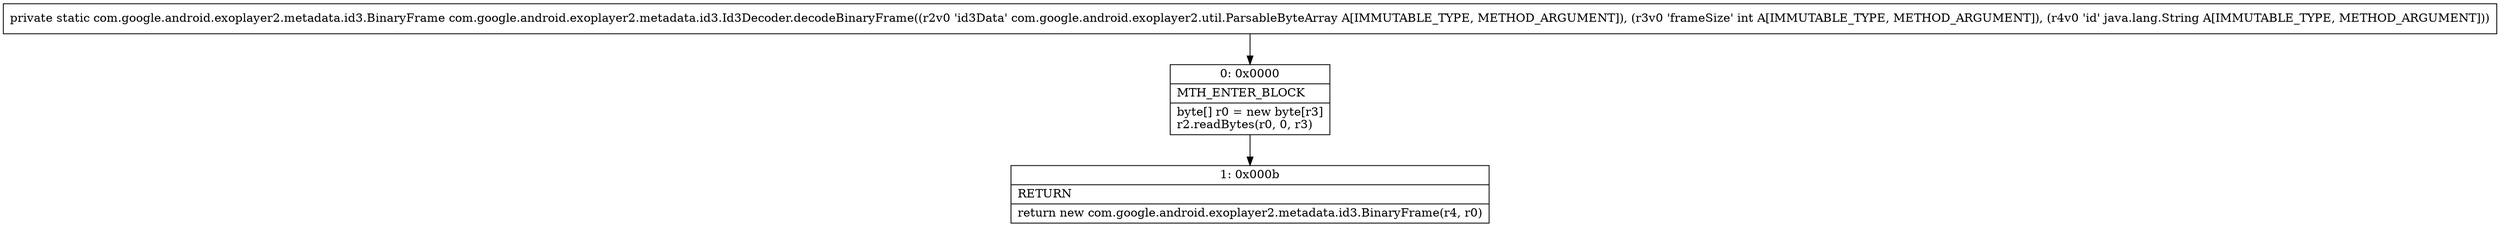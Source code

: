 digraph "CFG forcom.google.android.exoplayer2.metadata.id3.Id3Decoder.decodeBinaryFrame(Lcom\/google\/android\/exoplayer2\/util\/ParsableByteArray;ILjava\/lang\/String;)Lcom\/google\/android\/exoplayer2\/metadata\/id3\/BinaryFrame;" {
Node_0 [shape=record,label="{0\:\ 0x0000|MTH_ENTER_BLOCK\l|byte[] r0 = new byte[r3]\lr2.readBytes(r0, 0, r3)\l}"];
Node_1 [shape=record,label="{1\:\ 0x000b|RETURN\l|return new com.google.android.exoplayer2.metadata.id3.BinaryFrame(r4, r0)\l}"];
MethodNode[shape=record,label="{private static com.google.android.exoplayer2.metadata.id3.BinaryFrame com.google.android.exoplayer2.metadata.id3.Id3Decoder.decodeBinaryFrame((r2v0 'id3Data' com.google.android.exoplayer2.util.ParsableByteArray A[IMMUTABLE_TYPE, METHOD_ARGUMENT]), (r3v0 'frameSize' int A[IMMUTABLE_TYPE, METHOD_ARGUMENT]), (r4v0 'id' java.lang.String A[IMMUTABLE_TYPE, METHOD_ARGUMENT])) }"];
MethodNode -> Node_0;
Node_0 -> Node_1;
}

